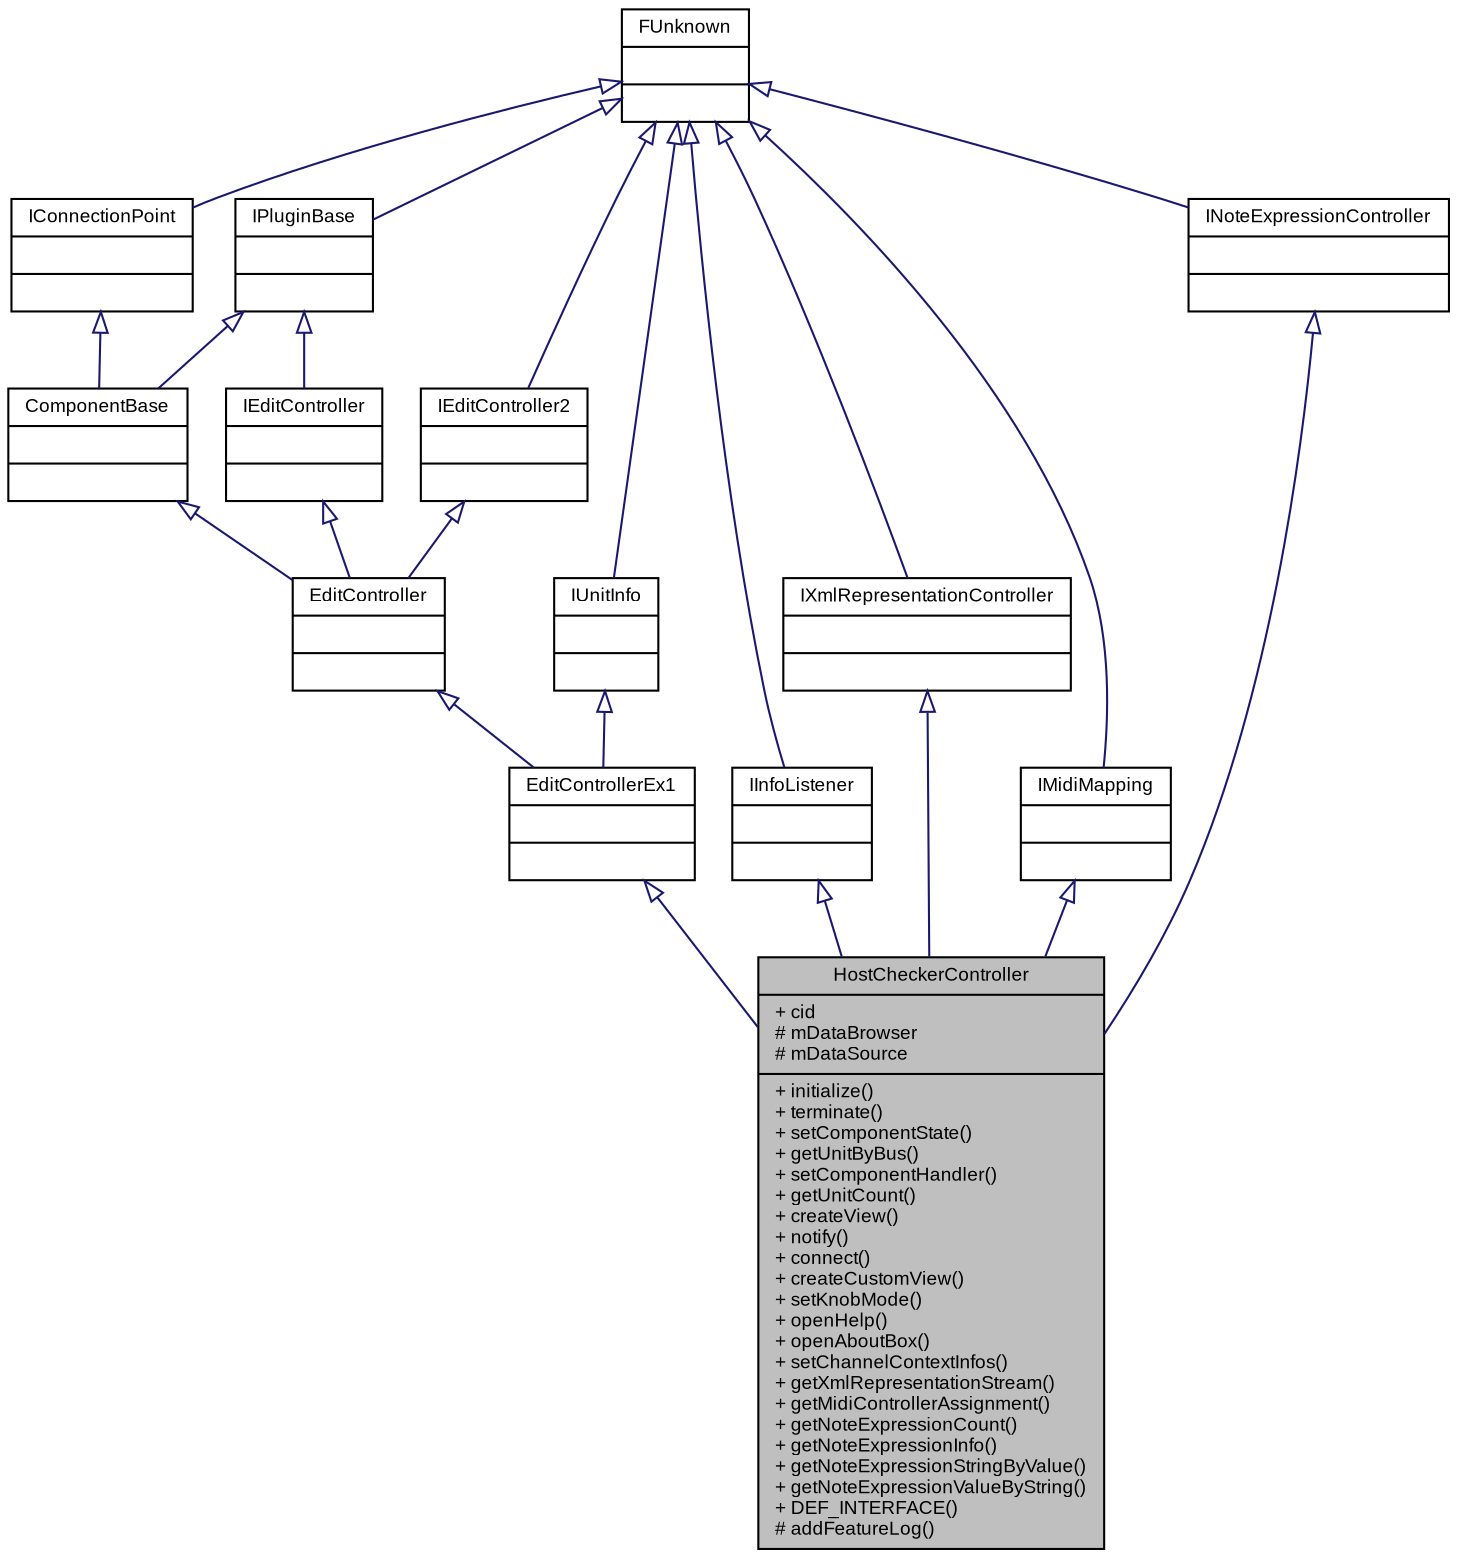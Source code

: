 digraph G
{
  bgcolor="transparent";
  edge [fontname="Arial",fontsize="9",labelfontname="Arial",labelfontsize="9"];
  node [fontname="Arial",fontsize="9",shape=record];
  Node1 [label="{HostCheckerController\n|+ cid\l# mDataBrowser\l# mDataSource\l|+ initialize()\l+ terminate()\l+ setComponentState()\l+ getUnitByBus()\l+ setComponentHandler()\l+ getUnitCount()\l+ createView()\l+ notify()\l+ connect()\l+ createCustomView()\l+ setKnobMode()\l+ openHelp()\l+ openAboutBox()\l+ setChannelContextInfos()\l+ getXmlRepresentationStream()\l+ getMidiControllerAssignment()\l+ getNoteExpressionCount()\l+ getNoteExpressionInfo()\l+ getNoteExpressionStringByValue()\l+ getNoteExpressionValueByString()\l+ DEF_INTERFACE()\l# addFeatureLog()\l}",height=0.2,width=0.4,color="black", fillcolor="grey75", style="filled" fontcolor="black"];
  Node2 -> Node1 [dir=back,color="midnightblue",fontsize="9",style="solid",arrowtail="empty",fontname="Arial"];
  Node2 [label="{EditControllerEx1\n||}",height=0.2,width=0.4,color="black",URL="vstsdk.tag$classSteinberg_1_1Vst_1_1EditControllerEx1.html"];
  Node3 -> Node2 [dir=back,color="midnightblue",fontsize="9",style="solid",arrowtail="empty",fontname="Arial"];
  Node3 [label="{EditController\n||}",height=0.2,width=0.4,color="black",URL="vstsdk.tag$classSteinberg_1_1Vst_1_1EditController.html"];
  Node4 -> Node3 [dir=back,color="midnightblue",fontsize="9",style="solid",arrowtail="empty",fontname="Arial"];
  Node4 [label="{ComponentBase\n||}",height=0.2,width=0.4,color="black",URL="vstsdk.tag$classSteinberg_1_1Vst_1_1ComponentBase.html"];
  Node5 -> Node4 [dir=back,color="midnightblue",fontsize="9",style="solid",arrowtail="empty",fontname="Arial"];
  Node5 [label="{IPluginBase\n||}",height=0.2,width=0.4,color="black",URL="base.tag$classSteinberg_1_1IPluginBase.html"];
  Node6 -> Node5 [dir=back,color="midnightblue",fontsize="9",style="solid",arrowtail="empty",fontname="Arial"];
  Node6 [label="{FUnknown\n||}",height=0.2,width=0.4,color="black",URL="base.tag$classSteinberg_1_1FUnknown.html"];
  Node7 -> Node4 [dir=back,color="midnightblue",fontsize="9",style="solid",arrowtail="empty",fontname="Arial"];
  Node7 [label="{IConnectionPoint\n||}",height=0.2,width=0.4,color="black",URL="vstinterfaces.tag$classSteinberg_1_1Vst_1_1IConnectionPoint.html"];
  Node6 -> Node7 [dir=back,color="midnightblue",fontsize="9",style="solid",arrowtail="empty",fontname="Arial"];
  Node8 -> Node3 [dir=back,color="midnightblue",fontsize="9",style="solid",arrowtail="empty",fontname="Arial"];
  Node8 [label="{IEditController\n||}",height=0.2,width=0.4,color="black",URL="vstinterfaces.tag$classSteinberg_1_1Vst_1_1IEditController.html"];
  Node5 -> Node8 [dir=back,color="midnightblue",fontsize="9",style="solid",arrowtail="empty",fontname="Arial"];
  Node9 -> Node3 [dir=back,color="midnightblue",fontsize="9",style="solid",arrowtail="empty",fontname="Arial"];
  Node9 [label="{IEditController2\n||}",height=0.2,width=0.4,color="black",URL="vstinterfaces.tag$classSteinberg_1_1Vst_1_1IEditController2.html"];
  Node6 -> Node9 [dir=back,color="midnightblue",fontsize="9",style="solid",arrowtail="empty",fontname="Arial"];
  Node10 -> Node2 [dir=back,color="midnightblue",fontsize="9",style="solid",arrowtail="empty",fontname="Arial"];
  Node10 [label="{IUnitInfo\n||}",height=0.2,width=0.4,color="black",URL="vstinterfaces.tag$classSteinberg_1_1Vst_1_1IUnitInfo.html"];
  Node6 -> Node10 [dir=back,color="midnightblue",fontsize="9",style="solid",arrowtail="empty",fontname="Arial"];
  Node11 -> Node1 [dir=back,color="midnightblue",fontsize="9",style="solid",arrowtail="empty",fontname="Arial"];
  Node11 [label="{IInfoListener\n||}",height=0.2,width=0.4,color="black",URL="vstinterfaces.tag$classSteinberg_1_1Vst_1_1ChannelContext_1_1IInfoListener.html"];
  Node6 -> Node11 [dir=back,color="midnightblue",fontsize="9",style="solid",arrowtail="empty",fontname="Arial"];
  Node12 -> Node1 [dir=back,color="midnightblue",fontsize="9",style="solid",arrowtail="empty",fontname="Arial"];
  Node12 [label="{IXmlRepresentationController\n||}",height=0.2,width=0.4,color="black",URL="vstinterfaces.tag$classSteinberg_1_1Vst_1_1IXmlRepresentationController.html"];
  Node6 -> Node12 [dir=back,color="midnightblue",fontsize="9",style="solid",arrowtail="empty",fontname="Arial"];
  Node13 -> Node1 [dir=back,color="midnightblue",fontsize="9",style="solid",arrowtail="empty",fontname="Arial"];
  Node13 [label="{IMidiMapping\n||}",height=0.2,width=0.4,color="black",URL="vstinterfaces.tag$classSteinberg_1_1Vst_1_1IMidiMapping.html"];
  Node6 -> Node13 [dir=back,color="midnightblue",fontsize="9",style="solid",arrowtail="empty",fontname="Arial"];
  Node14 -> Node1 [dir=back,color="midnightblue",fontsize="9",style="solid",arrowtail="empty",fontname="Arial"];
  Node14 [label="{INoteExpressionController\n||}",height=0.2,width=0.4,color="black",URL="vstinterfaces.tag$classSteinberg_1_1Vst_1_1INoteExpressionController.html"];
  Node6 -> Node14 [dir=back,color="midnightblue",fontsize="9",style="solid",arrowtail="empty",fontname="Arial"];
}
